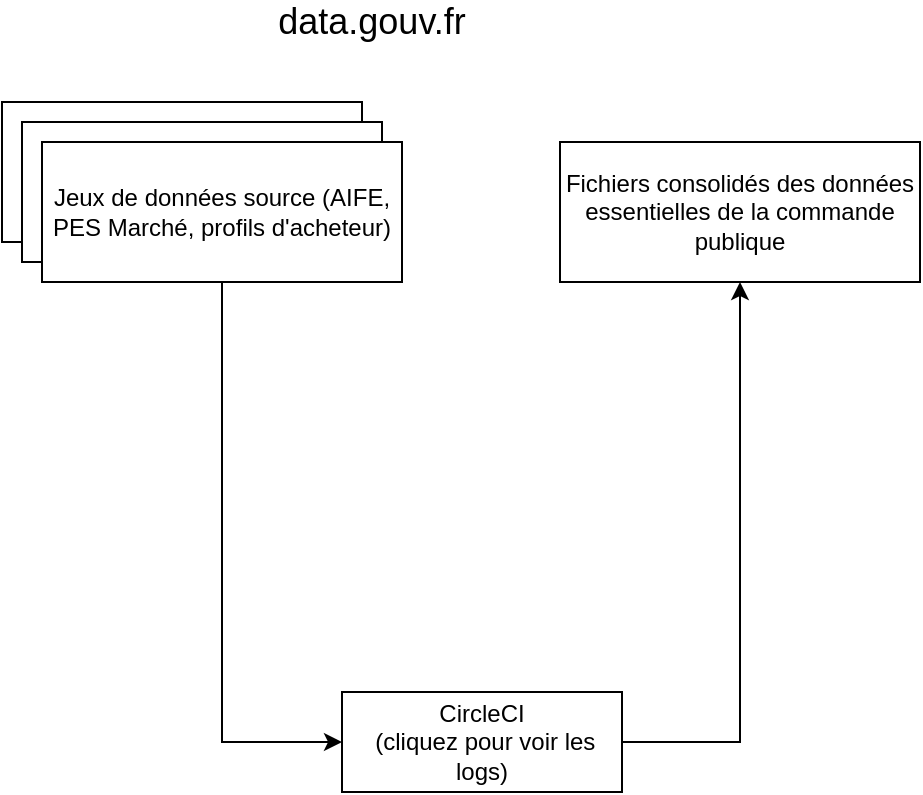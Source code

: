 <mxfile version="13.6.5" type="github">
  <diagram id="YwVPcnQrtgQc1rpSdtJS" name="Page-1">
    <mxGraphModel dx="1382" dy="831" grid="1" gridSize="10" guides="1" tooltips="1" connect="1" arrows="1" fold="1" page="1" pageScale="1" pageWidth="827" pageHeight="1169" math="0" shadow="0">
      <root>
        <mxCell id="0" />
        <mxCell id="1" parent="0" />
        <mxCell id="hwIMmI3QBjWFJ3wTzXhl-1" value="Fichiers consolidés des données essentielles de la commande publique" style="rounded=0;whiteSpace=wrap;html=1;" vertex="1" parent="1">
          <mxGeometry x="309" y="260" width="180" height="70" as="geometry" />
        </mxCell>
        <mxCell id="hwIMmI3QBjWFJ3wTzXhl-15" style="edgeStyle=orthogonalEdgeStyle;rounded=0;orthogonalLoop=1;jettySize=auto;html=1;fontSize=18;entryX=0.5;entryY=1;entryDx=0;entryDy=0;exitX=1;exitY=0.5;exitDx=0;exitDy=0;" edge="1" parent="1" source="hwIMmI3QBjWFJ3wTzXhl-2" target="hwIMmI3QBjWFJ3wTzXhl-1">
          <mxGeometry relative="1" as="geometry">
            <mxPoint x="360" y="320" as="targetPoint" />
          </mxGeometry>
        </mxCell>
        <UserObject label="&lt;div&gt;CircleCI&lt;/div&gt;&amp;nbsp;(cliquez pour voir les logs)" id="hwIMmI3QBjWFJ3wTzXhl-2">
          <mxCell style="rounded=0;whiteSpace=wrap;html=1;" vertex="1" parent="1">
            <mxGeometry x="200" y="535" width="140" height="50" as="geometry" />
          </mxCell>
        </UserObject>
        <mxCell id="hwIMmI3QBjWFJ3wTzXhl-5" value="data.gouv.fr" style="text;html=1;strokeColor=none;fillColor=none;align=center;verticalAlign=middle;whiteSpace=wrap;rounded=0;fontSize=18;" vertex="1" parent="1">
          <mxGeometry x="160" y="190" width="110" height="20" as="geometry" />
        </mxCell>
        <mxCell id="hwIMmI3QBjWFJ3wTzXhl-7" value="" style="rounded=0;whiteSpace=wrap;html=1;" vertex="1" parent="1">
          <mxGeometry x="30" y="240" width="180" height="70" as="geometry" />
        </mxCell>
        <mxCell id="hwIMmI3QBjWFJ3wTzXhl-10" value="" style="rounded=0;whiteSpace=wrap;html=1;" vertex="1" parent="1">
          <mxGeometry x="40" y="250" width="180" height="70" as="geometry" />
        </mxCell>
        <mxCell id="hwIMmI3QBjWFJ3wTzXhl-13" style="edgeStyle=orthogonalEdgeStyle;rounded=0;orthogonalLoop=1;jettySize=auto;html=1;entryX=0;entryY=0.5;entryDx=0;entryDy=0;fontSize=18;" edge="1" parent="1" source="hwIMmI3QBjWFJ3wTzXhl-11" target="hwIMmI3QBjWFJ3wTzXhl-2">
          <mxGeometry relative="1" as="geometry" />
        </mxCell>
        <mxCell id="hwIMmI3QBjWFJ3wTzXhl-11" value="Jeux de données source (AIFE, PES Marché, profils d&#39;acheteur)" style="rounded=0;whiteSpace=wrap;html=1;" vertex="1" parent="1">
          <mxGeometry x="50" y="260" width="180" height="70" as="geometry" />
        </mxCell>
      </root>
    </mxGraphModel>
  </diagram>
</mxfile>
